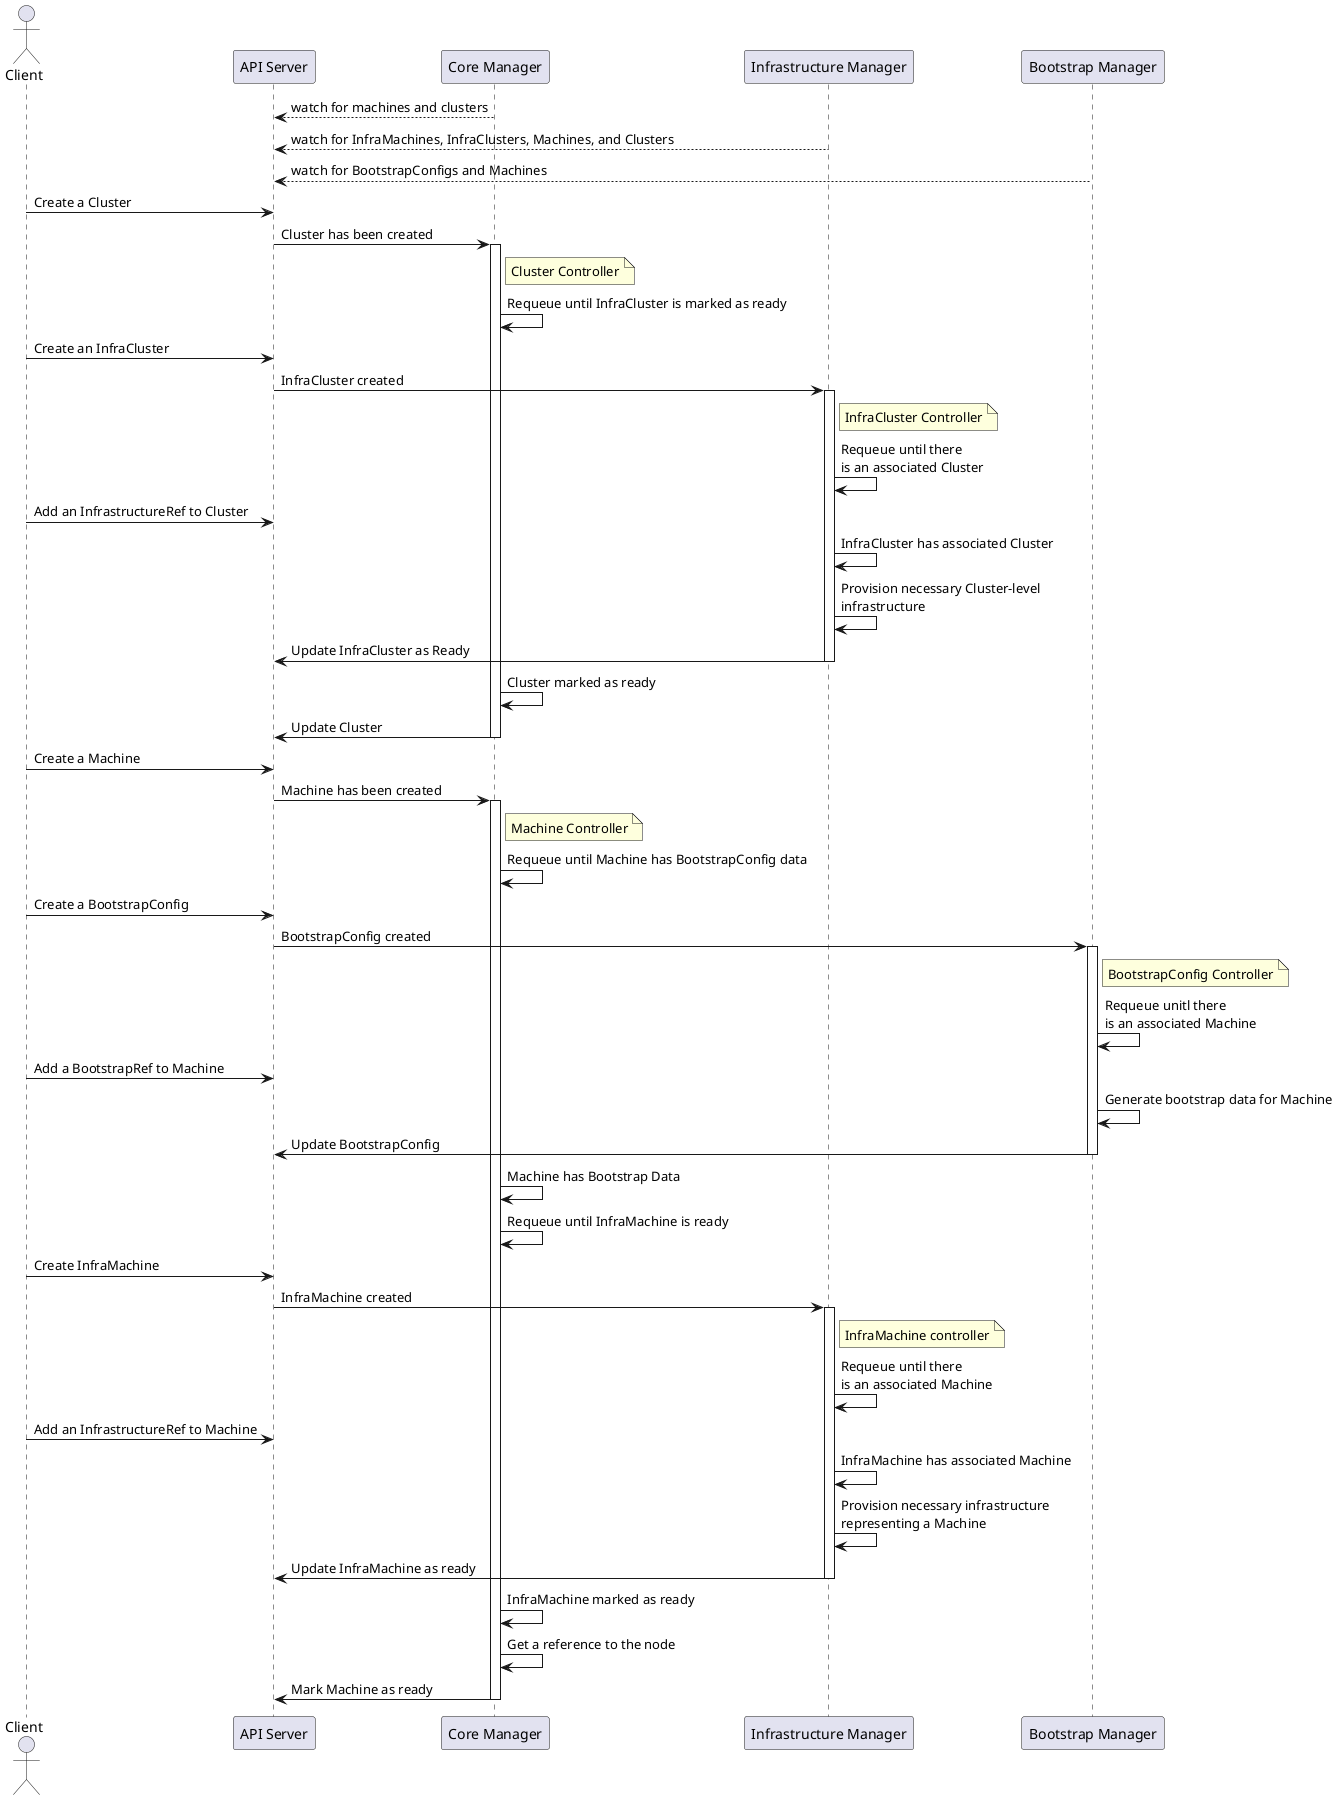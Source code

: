 @startuml
actor Client as C
participant "API Server" as A
participant "Core Manager" as core
participant "Infrastructure Manager" as infra
participant "Bootstrap Manager" as boot

core --> A: watch for machines and clusters
infra --> A: watch for InfraMachines, InfraClusters, Machines, and Clusters
boot --> A: watch for BootstrapConfigs and Machines

C -> A: Create a Cluster
A -> core: Cluster has been created
activate core
note right of core
    Cluster Controller
endnote
core -> core: Requeue until InfraCluster is marked as ready

C -> A: Create an InfraCluster
A -> infra: InfraCluster created
activate infra
note right of infra
    InfraCluster Controller
endnote
infra -> infra: Requeue until there\nis an associated Cluster

C -> A: Add an InfrastructureRef to Cluster
infra -> infra: InfraCluster has associated Cluster
infra -> infra: Provision necessary Cluster-level\ninfrastructure
infra -> A: Update InfraCluster as Ready
deactivate infra

core -> core: Cluster marked as ready
core -> A: Update Cluster
deactivate core

C -> A: Create a Machine
A -> core: Machine has been created
activate core
note right of core
    Machine Controller
endnote
core -> core: Requeue until Machine has BootstrapConfig data

C -> A: Create a BootstrapConfig
A -> boot: BootstrapConfig created
activate boot
note right of boot
    BootstrapConfig Controller
endnote
boot -> boot: Requeue unitl there\nis an associated Machine

C -> A: Add a BootstrapRef to Machine
boot -> boot: Generate bootstrap data for Machine
boot -> A: Update BootstrapConfig
deactivate boot

core -> core: Machine has Bootstrap Data
core -> core: Requeue until InfraMachine is ready

C -> A: Create InfraMachine
A -> infra: InfraMachine created
activate infra
note right of infra
    InfraMachine controller
endnote
infra -> infra: Requeue until there\nis an associated Machine

C -> A: Add an InfrastructureRef to Machine
infra -> infra: InfraMachine has associated Machine
infra -> infra: Provision necessary infrastructure\nrepresenting a Machine
infra -> A: Update InfraMachine as ready
deactivate infra

core -> core: InfraMachine marked as ready
core -> core: Get a reference to the node
core -> A: Mark Machine as ready
deactivate core

@enduml
